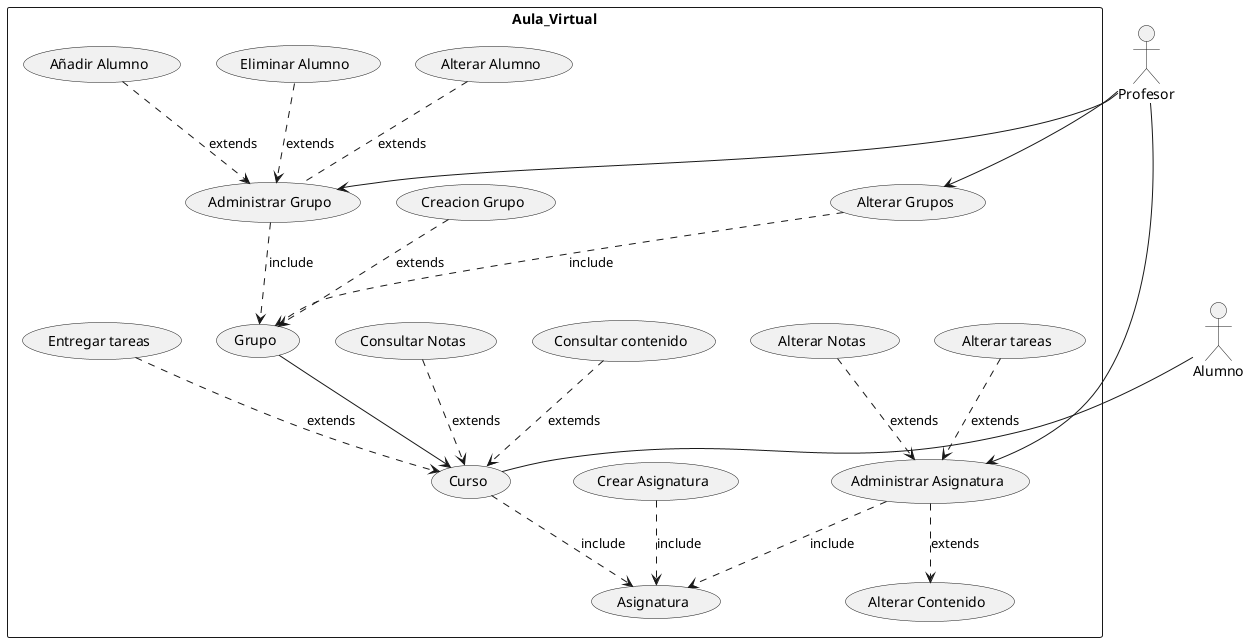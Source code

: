 @startuml EJ 2

skinparam packageStyle rectangle

actor Profesor
actor Alumno

rectangle Aula_Virtual{
    (Curso)
    (Grupo)

    Profesor --> (Administrar Asignatura)
    Profesor --> (Administrar Grupo)

    (Crear Asignatura) ..> (Asignatura) : include
    (Administrar Asignatura) ..> (Asignatura) : include
    (Administrar Asignatura) ..> (Alterar Contenido) : extends
    (Alterar tareas) ..> (Administrar Asignatura) : extends
    (Alterar Notas) ..> (Administrar Asignatura) : extends
    
    Profesor --> (Alterar Grupos)
    (Grupo) --> (Curso) 
    (Alterar Grupos) ..> (Grupo) : include
    (Administrar Grupo) ..> (Grupo) : include
    (Creacion Grupo) ..> (Grupo) : extends
    
    Alumno -- (Curso)
    (Alterar Alumno) .. (Administrar Grupo) : extends
    (Eliminar Alumno) ..> (Administrar Grupo) : extends
    (Añadir Alumno) ..> (Administrar Grupo) : extends
    
    (Curso) ..> (Asignatura) : include
    (Entregar tareas) ..> (Curso) : extends
    (Consultar contenido) ..> (Curso) : extemds
    (Consultar Notas) ..> (Curso) : extends
}
@enduml